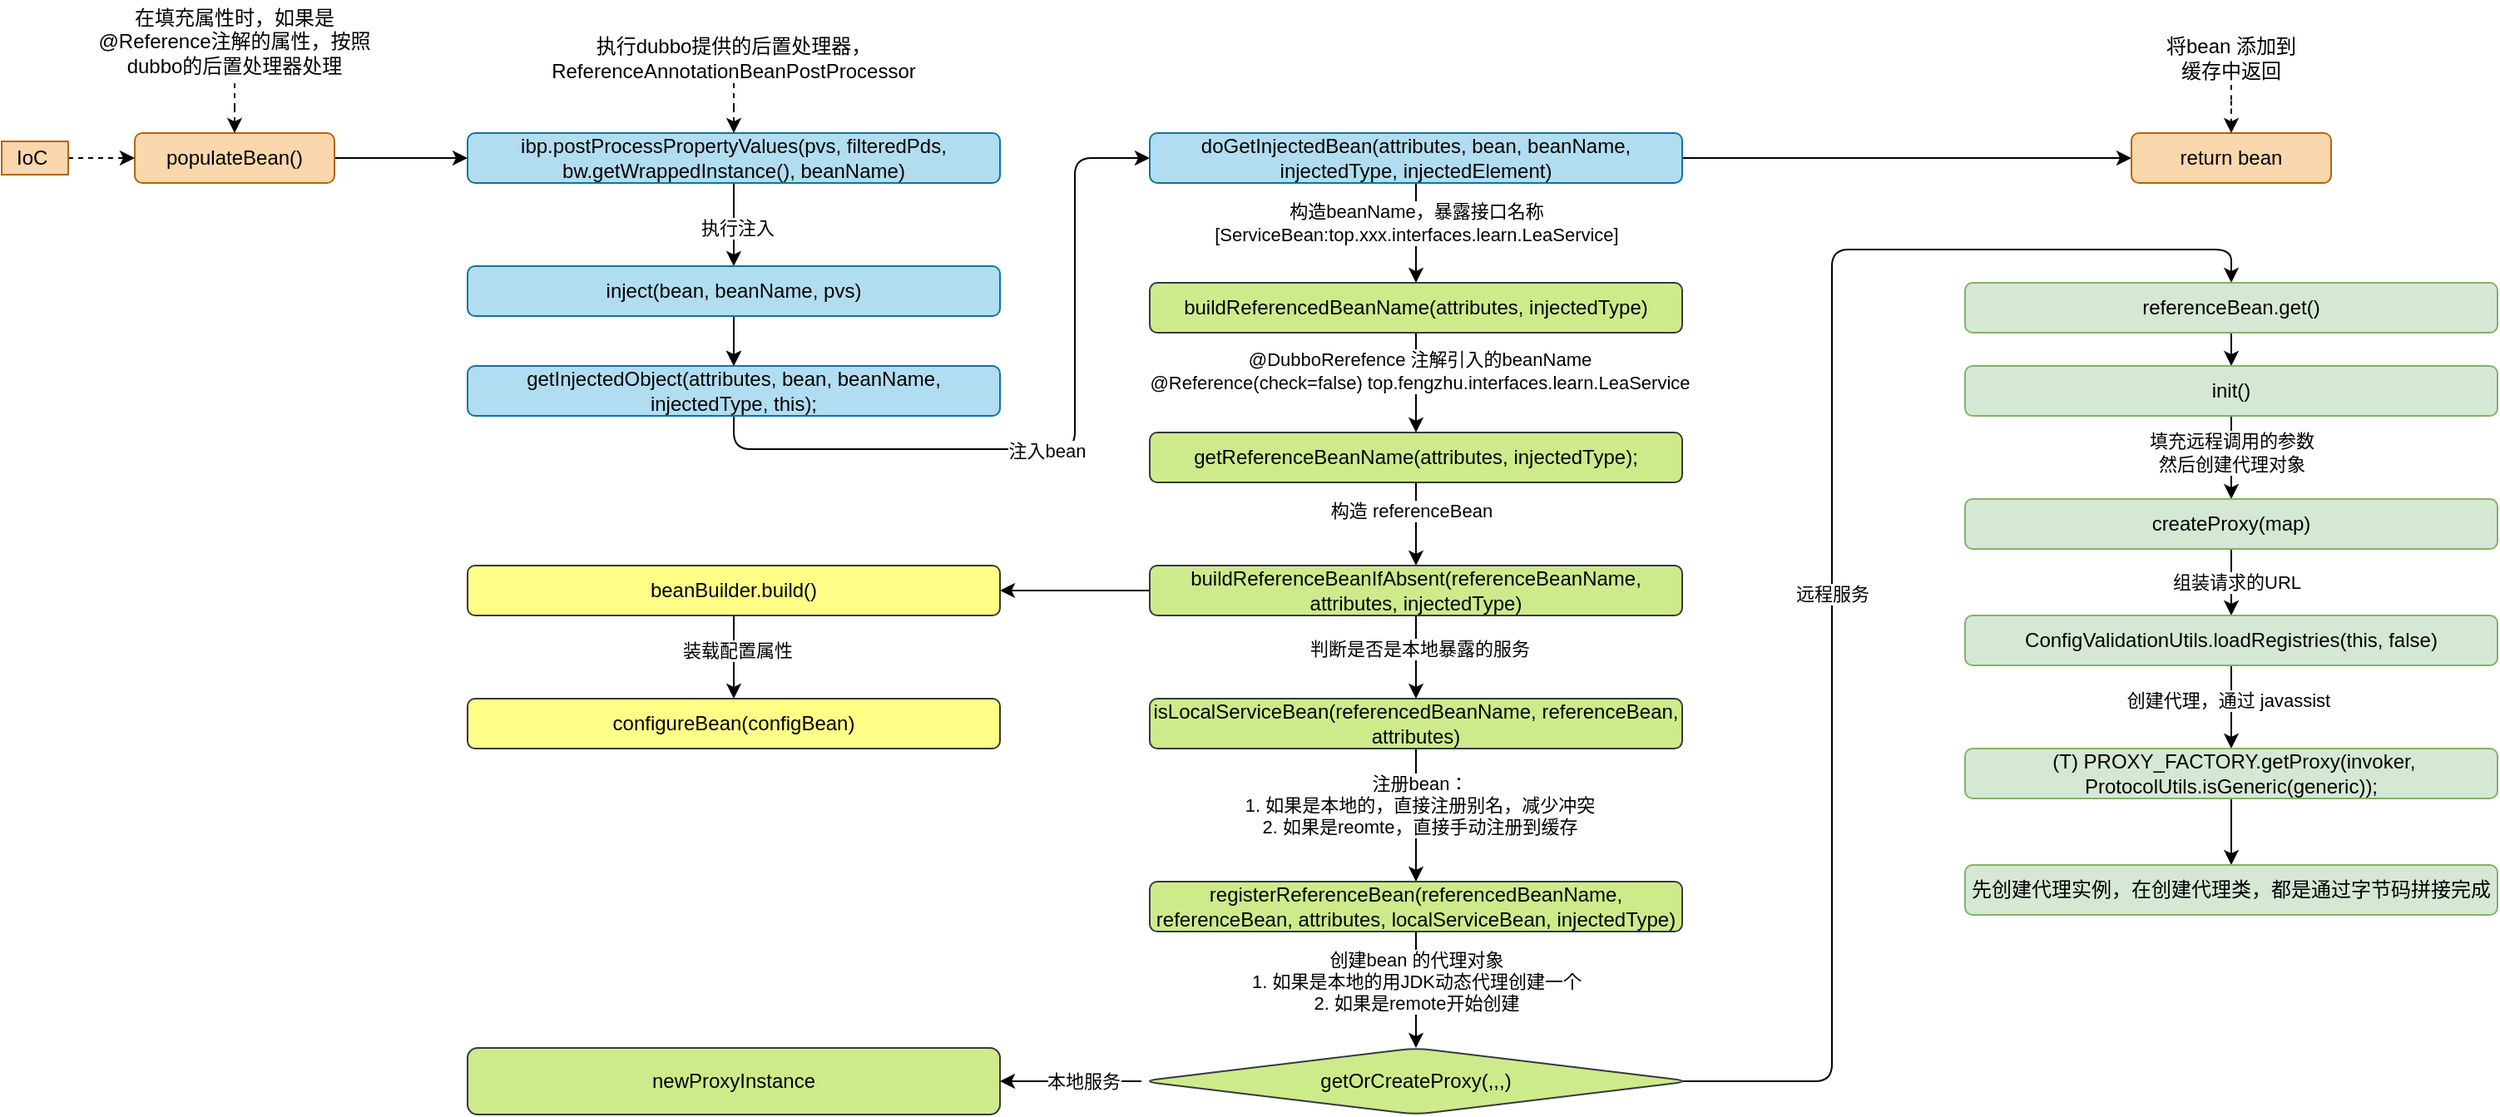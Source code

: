 <mxfile version="14.8.2" type="github">
  <diagram id="u-6T0Q0Hzs0U8y--g6ju" name="第 1 页">
    <mxGraphModel dx="1577" dy="982" grid="1" gridSize="10" guides="1" tooltips="1" connect="1" arrows="1" fold="1" page="1" pageScale="1" pageWidth="3300" pageHeight="2339" math="0" shadow="0">
      <root>
        <mxCell id="0" />
        <mxCell id="1" parent="0" />
        <mxCell id="THyuX_9nO1EnehneHS2Q-6" value="" style="edgeStyle=orthogonalEdgeStyle;rounded=1;orthogonalLoop=1;jettySize=auto;html=1;" parent="1" source="THyuX_9nO1EnehneHS2Q-1" target="THyuX_9nO1EnehneHS2Q-5" edge="1">
          <mxGeometry relative="1" as="geometry" />
        </mxCell>
        <mxCell id="THyuX_9nO1EnehneHS2Q-1" value="populateBean()" style="rounded=1;whiteSpace=wrap;html=1;fillColor=#fad7ac;strokeColor=#b46504;" parent="1" vertex="1">
          <mxGeometry x="200" y="90" width="120" height="30" as="geometry" />
        </mxCell>
        <mxCell id="THyuX_9nO1EnehneHS2Q-3" value="" style="edgeStyle=orthogonalEdgeStyle;rounded=1;orthogonalLoop=1;jettySize=auto;html=1;dashed=1;" parent="1" source="THyuX_9nO1EnehneHS2Q-2" target="THyuX_9nO1EnehneHS2Q-1" edge="1">
          <mxGeometry relative="1" as="geometry" />
        </mxCell>
        <mxCell id="THyuX_9nO1EnehneHS2Q-2" value="IoC&amp;nbsp;" style="text;html=1;fillColor=#fad7ac;align=center;verticalAlign=middle;whiteSpace=wrap;rounded=0;strokeColor=#b46504;" parent="1" vertex="1">
          <mxGeometry x="120" y="95" width="40" height="20" as="geometry" />
        </mxCell>
        <mxCell id="THyuX_9nO1EnehneHS2Q-10" value="" style="edgeStyle=orthogonalEdgeStyle;rounded=1;orthogonalLoop=1;jettySize=auto;html=1;" parent="1" source="THyuX_9nO1EnehneHS2Q-5" target="THyuX_9nO1EnehneHS2Q-9" edge="1">
          <mxGeometry relative="1" as="geometry" />
        </mxCell>
        <mxCell id="THyuX_9nO1EnehneHS2Q-11" value="执行注入" style="edgeLabel;html=1;align=center;verticalAlign=middle;resizable=0;points=[];" parent="THyuX_9nO1EnehneHS2Q-10" vertex="1" connectable="0">
          <mxGeometry x="0.05" y="2" relative="1" as="geometry">
            <mxPoint as="offset" />
          </mxGeometry>
        </mxCell>
        <mxCell id="THyuX_9nO1EnehneHS2Q-5" value="ibp.postProcessPropertyValues(pvs, filteredPds, bw.getWrappedInstance(), beanName)" style="rounded=1;whiteSpace=wrap;html=1;fillColor=#b1ddf0;strokeColor=#10739e;" parent="1" vertex="1">
          <mxGeometry x="400" y="90" width="320" height="30" as="geometry" />
        </mxCell>
        <mxCell id="THyuX_9nO1EnehneHS2Q-8" value="" style="edgeStyle=orthogonalEdgeStyle;rounded=1;orthogonalLoop=1;jettySize=auto;html=1;dashed=1;" parent="1" source="THyuX_9nO1EnehneHS2Q-7" target="THyuX_9nO1EnehneHS2Q-5" edge="1">
          <mxGeometry relative="1" as="geometry" />
        </mxCell>
        <mxCell id="THyuX_9nO1EnehneHS2Q-7" value="执行dubbo提供的后置处理器，ReferenceAnnotationBeanPostProcessor" style="text;html=1;strokeColor=none;fillColor=none;align=center;verticalAlign=middle;whiteSpace=wrap;rounded=0;" parent="1" vertex="1">
          <mxGeometry x="440" y="30" width="240" height="30" as="geometry" />
        </mxCell>
        <mxCell id="THyuX_9nO1EnehneHS2Q-15" value="" style="edgeStyle=orthogonalEdgeStyle;rounded=1;orthogonalLoop=1;jettySize=auto;html=1;dashed=1;" parent="1" source="THyuX_9nO1EnehneHS2Q-9" target="THyuX_9nO1EnehneHS2Q-14" edge="1">
          <mxGeometry relative="1" as="geometry" />
        </mxCell>
        <mxCell id="THyuX_9nO1EnehneHS2Q-16" value="" style="edgeStyle=orthogonalEdgeStyle;rounded=1;orthogonalLoop=1;jettySize=auto;html=1;" parent="1" source="THyuX_9nO1EnehneHS2Q-9" target="THyuX_9nO1EnehneHS2Q-14" edge="1">
          <mxGeometry relative="1" as="geometry" />
        </mxCell>
        <mxCell id="THyuX_9nO1EnehneHS2Q-9" value="inject(bean, beanName, pvs)" style="rounded=1;whiteSpace=wrap;html=1;fillColor=#b1ddf0;strokeColor=#10739e;" parent="1" vertex="1">
          <mxGeometry x="400" y="170" width="320" height="30" as="geometry" />
        </mxCell>
        <mxCell id="THyuX_9nO1EnehneHS2Q-13" value="" style="edgeStyle=orthogonalEdgeStyle;rounded=1;orthogonalLoop=1;jettySize=auto;html=1;dashed=1;" parent="1" source="THyuX_9nO1EnehneHS2Q-12" target="THyuX_9nO1EnehneHS2Q-1" edge="1">
          <mxGeometry relative="1" as="geometry" />
        </mxCell>
        <mxCell id="THyuX_9nO1EnehneHS2Q-12" value="在填充属性时，如果是@Reference注解的属性，按照dubbo的后置处理器处理" style="text;html=1;strokeColor=none;fillColor=none;align=center;verticalAlign=middle;whiteSpace=wrap;rounded=0;" parent="1" vertex="1">
          <mxGeometry x="170" y="10" width="180" height="50" as="geometry" />
        </mxCell>
        <mxCell id="THyuX_9nO1EnehneHS2Q-18" value="" style="edgeStyle=orthogonalEdgeStyle;rounded=1;orthogonalLoop=1;jettySize=auto;html=1;exitX=0.5;exitY=1;exitDx=0;exitDy=0;entryX=0;entryY=0.5;entryDx=0;entryDy=0;" parent="1" source="THyuX_9nO1EnehneHS2Q-14" target="THyuX_9nO1EnehneHS2Q-17" edge="1">
          <mxGeometry relative="1" as="geometry" />
        </mxCell>
        <mxCell id="THyuX_9nO1EnehneHS2Q-19" value="注入bean" style="edgeLabel;html=1;align=center;verticalAlign=middle;resizable=0;points=[];" parent="THyuX_9nO1EnehneHS2Q-18" vertex="1" connectable="0">
          <mxGeometry x="-0.067" y="-1" relative="1" as="geometry">
            <mxPoint as="offset" />
          </mxGeometry>
        </mxCell>
        <mxCell id="THyuX_9nO1EnehneHS2Q-14" value="getInjectedObject(attributes, bean, beanName, injectedType, this);" style="rounded=1;whiteSpace=wrap;html=1;fillColor=#b1ddf0;strokeColor=#10739e;" parent="1" vertex="1">
          <mxGeometry x="400" y="230" width="320" height="30" as="geometry" />
        </mxCell>
        <mxCell id="THyuX_9nO1EnehneHS2Q-21" value="" style="edgeStyle=orthogonalEdgeStyle;rounded=1;orthogonalLoop=1;jettySize=auto;html=1;" parent="1" source="THyuX_9nO1EnehneHS2Q-17" target="THyuX_9nO1EnehneHS2Q-20" edge="1">
          <mxGeometry relative="1" as="geometry" />
        </mxCell>
        <mxCell id="THyuX_9nO1EnehneHS2Q-22" value="构造beanName，暴露接口名称&lt;br&gt;[ServiceBean:top.xxx.interfaces.learn.LeaService]" style="edgeLabel;html=1;align=center;verticalAlign=middle;resizable=0;points=[];" parent="THyuX_9nO1EnehneHS2Q-21" vertex="1" connectable="0">
          <mxGeometry x="-0.2" relative="1" as="geometry">
            <mxPoint as="offset" />
          </mxGeometry>
        </mxCell>
        <mxCell id="THyuX_9nO1EnehneHS2Q-45" value="" style="edgeStyle=orthogonalEdgeStyle;rounded=1;orthogonalLoop=1;jettySize=auto;html=1;" parent="1" source="THyuX_9nO1EnehneHS2Q-17" target="THyuX_9nO1EnehneHS2Q-44" edge="1">
          <mxGeometry relative="1" as="geometry" />
        </mxCell>
        <mxCell id="THyuX_9nO1EnehneHS2Q-17" value="doGetInjectedBean(attributes, bean, beanName, injectedType, injectedElement)" style="rounded=1;whiteSpace=wrap;html=1;fillColor=#b1ddf0;strokeColor=#10739e;" parent="1" vertex="1">
          <mxGeometry x="810" y="90" width="320" height="30" as="geometry" />
        </mxCell>
        <mxCell id="THyuX_9nO1EnehneHS2Q-24" value="" style="edgeStyle=orthogonalEdgeStyle;rounded=1;orthogonalLoop=1;jettySize=auto;html=1;" parent="1" source="THyuX_9nO1EnehneHS2Q-20" target="THyuX_9nO1EnehneHS2Q-23" edge="1">
          <mxGeometry relative="1" as="geometry" />
        </mxCell>
        <mxCell id="THyuX_9nO1EnehneHS2Q-25" value="@DubboRerefence 注解引入的beanName&lt;br&gt;@Reference(check=false) top.fengzhu.interfaces.learn.LeaService" style="edgeLabel;html=1;align=center;verticalAlign=middle;resizable=0;points=[];" parent="THyuX_9nO1EnehneHS2Q-24" vertex="1" connectable="0">
          <mxGeometry x="-0.25" y="2" relative="1" as="geometry">
            <mxPoint as="offset" />
          </mxGeometry>
        </mxCell>
        <mxCell id="THyuX_9nO1EnehneHS2Q-20" value="buildReferencedBeanName(attributes, injectedType)" style="rounded=1;whiteSpace=wrap;html=1;fillColor=#cdeb8b;strokeColor=#36393d;" parent="1" vertex="1">
          <mxGeometry x="810" y="180" width="320" height="30" as="geometry" />
        </mxCell>
        <mxCell id="THyuX_9nO1EnehneHS2Q-27" value="" style="edgeStyle=orthogonalEdgeStyle;rounded=1;orthogonalLoop=1;jettySize=auto;html=1;" parent="1" source="THyuX_9nO1EnehneHS2Q-23" target="THyuX_9nO1EnehneHS2Q-26" edge="1">
          <mxGeometry relative="1" as="geometry" />
        </mxCell>
        <mxCell id="THyuX_9nO1EnehneHS2Q-28" value="构造 referenceBean" style="edgeLabel;html=1;align=center;verticalAlign=middle;resizable=0;points=[];" parent="THyuX_9nO1EnehneHS2Q-27" vertex="1" connectable="0">
          <mxGeometry x="-0.32" y="-3" relative="1" as="geometry">
            <mxPoint as="offset" />
          </mxGeometry>
        </mxCell>
        <mxCell id="THyuX_9nO1EnehneHS2Q-23" value="getReferenceBeanName(attributes, injectedType);" style="rounded=1;whiteSpace=wrap;html=1;fillColor=#cdeb8b;strokeColor=#36393d;" parent="1" vertex="1">
          <mxGeometry x="810" y="270" width="320" height="30" as="geometry" />
        </mxCell>
        <mxCell id="THyuX_9nO1EnehneHS2Q-30" value="" style="edgeStyle=orthogonalEdgeStyle;rounded=1;orthogonalLoop=1;jettySize=auto;html=1;" parent="1" source="THyuX_9nO1EnehneHS2Q-26" target="THyuX_9nO1EnehneHS2Q-29" edge="1">
          <mxGeometry relative="1" as="geometry" />
        </mxCell>
        <mxCell id="THyuX_9nO1EnehneHS2Q-31" value="判断是否是本地暴露的服务" style="edgeLabel;html=1;align=center;verticalAlign=middle;resizable=0;points=[];" parent="THyuX_9nO1EnehneHS2Q-30" vertex="1" connectable="0">
          <mxGeometry x="-0.2" y="2" relative="1" as="geometry">
            <mxPoint as="offset" />
          </mxGeometry>
        </mxCell>
        <mxCell id="THyuX_9nO1EnehneHS2Q-40" value="" style="edgeStyle=orthogonalEdgeStyle;rounded=1;orthogonalLoop=1;jettySize=auto;html=1;" parent="1" source="THyuX_9nO1EnehneHS2Q-26" target="THyuX_9nO1EnehneHS2Q-39" edge="1">
          <mxGeometry relative="1" as="geometry" />
        </mxCell>
        <mxCell id="THyuX_9nO1EnehneHS2Q-26" value="buildReferenceBeanIfAbsent(referenceBeanName, attributes, injectedType)" style="rounded=1;whiteSpace=wrap;html=1;fillColor=#cdeb8b;strokeColor=#36393d;" parent="1" vertex="1">
          <mxGeometry x="810" y="350" width="320" height="30" as="geometry" />
        </mxCell>
        <mxCell id="THyuX_9nO1EnehneHS2Q-34" value="" style="edgeStyle=orthogonalEdgeStyle;rounded=1;orthogonalLoop=1;jettySize=auto;html=1;" parent="1" source="THyuX_9nO1EnehneHS2Q-29" target="THyuX_9nO1EnehneHS2Q-33" edge="1">
          <mxGeometry relative="1" as="geometry" />
        </mxCell>
        <mxCell id="THyuX_9nO1EnehneHS2Q-35" value="注册bean：&lt;br&gt;1. 如果是本地的，直接注册别名，减少冲突&lt;br&gt;2. 如果是reomte，直接手动注册到缓存" style="edgeLabel;html=1;align=center;verticalAlign=middle;resizable=0;points=[];" parent="THyuX_9nO1EnehneHS2Q-34" vertex="1" connectable="0">
          <mxGeometry x="-0.15" y="2" relative="1" as="geometry">
            <mxPoint as="offset" />
          </mxGeometry>
        </mxCell>
        <mxCell id="THyuX_9nO1EnehneHS2Q-29" value="isLocalServiceBean(referencedBeanName, referenceBean, attributes)" style="rounded=1;whiteSpace=wrap;html=1;fillColor=#cdeb8b;strokeColor=#36393d;" parent="1" vertex="1">
          <mxGeometry x="810" y="430" width="320" height="30" as="geometry" />
        </mxCell>
        <mxCell id="THyuX_9nO1EnehneHS2Q-37" value="" style="edgeStyle=orthogonalEdgeStyle;rounded=1;orthogonalLoop=1;jettySize=auto;html=1;entryX=0.5;entryY=0;entryDx=0;entryDy=0;" parent="1" source="THyuX_9nO1EnehneHS2Q-33" target="THyuX_9nO1EnehneHS2Q-50" edge="1">
          <mxGeometry relative="1" as="geometry" />
        </mxCell>
        <mxCell id="THyuX_9nO1EnehneHS2Q-38" value="创建bean 的代理对象&lt;br&gt;1. 如果是本地的用JDK动态代理创建一个&lt;br&gt;2. 如果是remote开始创建" style="edgeLabel;html=1;align=center;verticalAlign=middle;resizable=0;points=[];" parent="THyuX_9nO1EnehneHS2Q-37" vertex="1" connectable="0">
          <mxGeometry x="-0.3" relative="1" as="geometry">
            <mxPoint y="5" as="offset" />
          </mxGeometry>
        </mxCell>
        <mxCell id="THyuX_9nO1EnehneHS2Q-33" value="registerReferenceBean(referencedBeanName, referenceBean, attributes, localServiceBean, injectedType)" style="rounded=1;whiteSpace=wrap;html=1;fillColor=#cdeb8b;strokeColor=#36393d;" parent="1" vertex="1">
          <mxGeometry x="810" y="540" width="320" height="30" as="geometry" />
        </mxCell>
        <mxCell id="THyuX_9nO1EnehneHS2Q-49" value="" style="edgeStyle=orthogonalEdgeStyle;rounded=1;orthogonalLoop=1;jettySize=auto;html=1;entryX=0.5;entryY=0;entryDx=0;entryDy=0;" parent="1" target="THyuX_9nO1EnehneHS2Q-48" edge="1">
          <mxGeometry relative="1" as="geometry">
            <mxPoint x="970" y="660" as="sourcePoint" />
            <Array as="points">
              <mxPoint x="1220" y="660" />
              <mxPoint x="1220" y="160" />
              <mxPoint x="1460" y="160" />
            </Array>
          </mxGeometry>
        </mxCell>
        <mxCell id="THyuX_9nO1EnehneHS2Q-54" value="远程服务" style="edgeLabel;html=1;align=center;verticalAlign=middle;resizable=0;points=[];" parent="THyuX_9nO1EnehneHS2Q-49" vertex="1" connectable="0">
          <mxGeometry x="0.075" relative="1" as="geometry">
            <mxPoint as="offset" />
          </mxGeometry>
        </mxCell>
        <mxCell id="THyuX_9nO1EnehneHS2Q-42" value="" style="edgeStyle=orthogonalEdgeStyle;rounded=1;orthogonalLoop=1;jettySize=auto;html=1;" parent="1" source="THyuX_9nO1EnehneHS2Q-39" target="THyuX_9nO1EnehneHS2Q-41" edge="1">
          <mxGeometry relative="1" as="geometry" />
        </mxCell>
        <mxCell id="THyuX_9nO1EnehneHS2Q-43" value="装载配置属性" style="edgeLabel;html=1;align=center;verticalAlign=middle;resizable=0;points=[];" parent="THyuX_9nO1EnehneHS2Q-42" vertex="1" connectable="0">
          <mxGeometry x="-0.16" y="2" relative="1" as="geometry">
            <mxPoint as="offset" />
          </mxGeometry>
        </mxCell>
        <mxCell id="THyuX_9nO1EnehneHS2Q-39" value="beanBuilder.build()" style="rounded=1;whiteSpace=wrap;html=1;fillColor=#ffff88;strokeColor=#36393d;" parent="1" vertex="1">
          <mxGeometry x="400" y="350" width="320" height="30" as="geometry" />
        </mxCell>
        <mxCell id="THyuX_9nO1EnehneHS2Q-41" value="configureBean(configBean)" style="rounded=1;whiteSpace=wrap;html=1;fillColor=#ffff88;strokeColor=#36393d;" parent="1" vertex="1">
          <mxGeometry x="400" y="430" width="320" height="30" as="geometry" />
        </mxCell>
        <mxCell id="THyuX_9nO1EnehneHS2Q-44" value="return bean" style="rounded=1;whiteSpace=wrap;html=1;fillColor=#fad7ac;strokeColor=#b46504;" parent="1" vertex="1">
          <mxGeometry x="1400" y="90" width="120" height="30" as="geometry" />
        </mxCell>
        <mxCell id="THyuX_9nO1EnehneHS2Q-47" value="" style="edgeStyle=orthogonalEdgeStyle;rounded=1;orthogonalLoop=1;jettySize=auto;html=1;dashed=1;" parent="1" source="THyuX_9nO1EnehneHS2Q-46" target="THyuX_9nO1EnehneHS2Q-44" edge="1">
          <mxGeometry relative="1" as="geometry" />
        </mxCell>
        <mxCell id="THyuX_9nO1EnehneHS2Q-46" value="将bean 添加到缓存中返回" style="text;html=1;strokeColor=none;fillColor=none;align=center;verticalAlign=middle;whiteSpace=wrap;rounded=0;" parent="1" vertex="1">
          <mxGeometry x="1415" y="35" width="90" height="20" as="geometry" />
        </mxCell>
        <mxCell id="THyuX_9nO1EnehneHS2Q-56" value="" style="edgeStyle=orthogonalEdgeStyle;rounded=1;orthogonalLoop=1;jettySize=auto;html=1;" parent="1" source="THyuX_9nO1EnehneHS2Q-48" target="THyuX_9nO1EnehneHS2Q-55" edge="1">
          <mxGeometry relative="1" as="geometry" />
        </mxCell>
        <mxCell id="THyuX_9nO1EnehneHS2Q-48" value="referenceBean.get()" style="rounded=1;whiteSpace=wrap;html=1;fillColor=#d5e8d4;strokeColor=#82b366;" parent="1" vertex="1">
          <mxGeometry x="1300" y="180" width="320" height="30" as="geometry" />
        </mxCell>
        <mxCell id="THyuX_9nO1EnehneHS2Q-52" value="" style="edgeStyle=orthogonalEdgeStyle;rounded=1;orthogonalLoop=1;jettySize=auto;html=1;" parent="1" source="THyuX_9nO1EnehneHS2Q-50" target="THyuX_9nO1EnehneHS2Q-51" edge="1">
          <mxGeometry relative="1" as="geometry" />
        </mxCell>
        <mxCell id="THyuX_9nO1EnehneHS2Q-53" value="本地服务" style="edgeLabel;html=1;align=center;verticalAlign=middle;resizable=0;points=[];" parent="THyuX_9nO1EnehneHS2Q-52" vertex="1" connectable="0">
          <mxGeometry x="-0.362" y="1" relative="1" as="geometry">
            <mxPoint x="-8" y="-1" as="offset" />
          </mxGeometry>
        </mxCell>
        <mxCell id="THyuX_9nO1EnehneHS2Q-50" value="&lt;span&gt;getOrCreateProxy(,,,)&lt;/span&gt;" style="rhombus;whiteSpace=wrap;html=1;rounded=1;strokeColor=#36393d;fillColor=#cdeb8b;" parent="1" vertex="1">
          <mxGeometry x="805" y="640" width="330" height="40" as="geometry" />
        </mxCell>
        <mxCell id="THyuX_9nO1EnehneHS2Q-51" value="newProxyInstance" style="whiteSpace=wrap;html=1;rounded=1;strokeColor=#36393d;fillColor=#cdeb8b;" parent="1" vertex="1">
          <mxGeometry x="400" y="640" width="320" height="40" as="geometry" />
        </mxCell>
        <mxCell id="THyuX_9nO1EnehneHS2Q-58" value="" style="edgeStyle=orthogonalEdgeStyle;rounded=1;orthogonalLoop=1;jettySize=auto;html=1;" parent="1" source="THyuX_9nO1EnehneHS2Q-55" target="THyuX_9nO1EnehneHS2Q-57" edge="1">
          <mxGeometry relative="1" as="geometry" />
        </mxCell>
        <mxCell id="THyuX_9nO1EnehneHS2Q-59" value="填充远程调用的参数&lt;br&gt;然后创建代理对象" style="edgeLabel;html=1;align=center;verticalAlign=middle;resizable=0;points=[];" parent="THyuX_9nO1EnehneHS2Q-58" vertex="1" connectable="0">
          <mxGeometry x="-0.12" relative="1" as="geometry">
            <mxPoint as="offset" />
          </mxGeometry>
        </mxCell>
        <mxCell id="THyuX_9nO1EnehneHS2Q-55" value="init()" style="rounded=1;whiteSpace=wrap;html=1;fillColor=#d5e8d4;strokeColor=#82b366;" parent="1" vertex="1">
          <mxGeometry x="1300" y="230" width="320" height="30" as="geometry" />
        </mxCell>
        <mxCell id="THyuX_9nO1EnehneHS2Q-61" value="" style="edgeStyle=orthogonalEdgeStyle;rounded=1;orthogonalLoop=1;jettySize=auto;html=1;" parent="1" source="THyuX_9nO1EnehneHS2Q-57" target="THyuX_9nO1EnehneHS2Q-60" edge="1">
          <mxGeometry relative="1" as="geometry" />
        </mxCell>
        <mxCell id="THyuX_9nO1EnehneHS2Q-62" value="组装请求的URL" style="edgeLabel;html=1;align=center;verticalAlign=middle;resizable=0;points=[];" parent="THyuX_9nO1EnehneHS2Q-61" vertex="1" connectable="0">
          <mxGeometry x="-0.025" y="3" relative="1" as="geometry">
            <mxPoint as="offset" />
          </mxGeometry>
        </mxCell>
        <mxCell id="THyuX_9nO1EnehneHS2Q-57" value="createProxy(map)" style="rounded=1;whiteSpace=wrap;html=1;fillColor=#d5e8d4;strokeColor=#82b366;" parent="1" vertex="1">
          <mxGeometry x="1300" y="310" width="320" height="30" as="geometry" />
        </mxCell>
        <mxCell id="THyuX_9nO1EnehneHS2Q-64" value="" style="edgeStyle=orthogonalEdgeStyle;rounded=1;orthogonalLoop=1;jettySize=auto;html=1;" parent="1" source="THyuX_9nO1EnehneHS2Q-60" target="THyuX_9nO1EnehneHS2Q-63" edge="1">
          <mxGeometry relative="1" as="geometry" />
        </mxCell>
        <mxCell id="THyuX_9nO1EnehneHS2Q-65" value="创建代理，通过 javassist" style="edgeLabel;html=1;align=center;verticalAlign=middle;resizable=0;points=[];" parent="THyuX_9nO1EnehneHS2Q-64" vertex="1" connectable="0">
          <mxGeometry x="-0.16" y="-2" relative="1" as="geometry">
            <mxPoint as="offset" />
          </mxGeometry>
        </mxCell>
        <mxCell id="THyuX_9nO1EnehneHS2Q-60" value="ConfigValidationUtils.loadRegistries(this, false)" style="rounded=1;whiteSpace=wrap;html=1;fillColor=#d5e8d4;strokeColor=#82b366;" parent="1" vertex="1">
          <mxGeometry x="1300" y="380" width="320" height="30" as="geometry" />
        </mxCell>
        <mxCell id="THyuX_9nO1EnehneHS2Q-67" value="" style="edgeStyle=orthogonalEdgeStyle;rounded=1;orthogonalLoop=1;jettySize=auto;html=1;" parent="1" source="THyuX_9nO1EnehneHS2Q-63" target="THyuX_9nO1EnehneHS2Q-66" edge="1">
          <mxGeometry relative="1" as="geometry" />
        </mxCell>
        <mxCell id="THyuX_9nO1EnehneHS2Q-63" value="&amp;nbsp;(T) PROXY_FACTORY.getProxy(invoker, ProtocolUtils.isGeneric(generic));" style="rounded=1;whiteSpace=wrap;html=1;fillColor=#d5e8d4;strokeColor=#82b366;" parent="1" vertex="1">
          <mxGeometry x="1300" y="460" width="320" height="30" as="geometry" />
        </mxCell>
        <mxCell id="THyuX_9nO1EnehneHS2Q-66" value="先创建代理实例，在创建代理类，都是通过字节码拼接完成" style="rounded=1;whiteSpace=wrap;html=1;fillColor=#d5e8d4;strokeColor=#82b366;" parent="1" vertex="1">
          <mxGeometry x="1300" y="530" width="320" height="30" as="geometry" />
        </mxCell>
      </root>
    </mxGraphModel>
  </diagram>
</mxfile>

